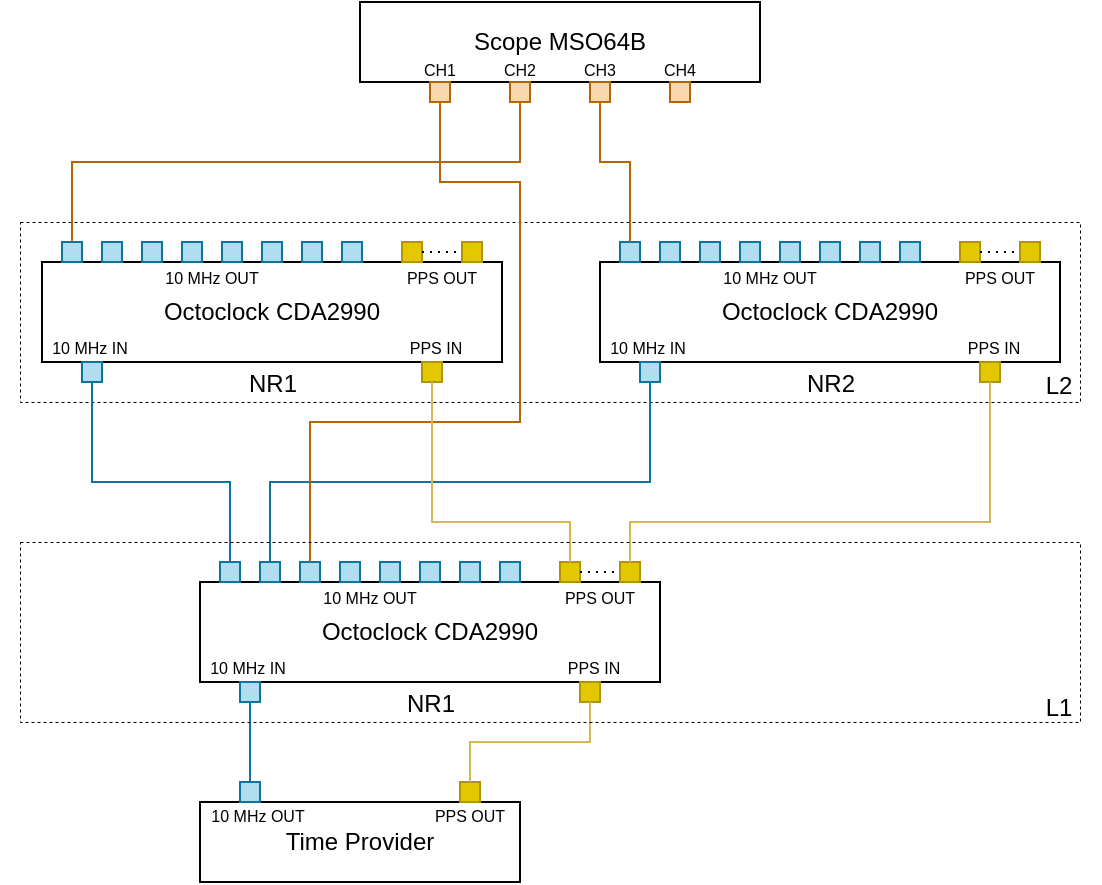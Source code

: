 <mxfile version="24.0.4" type="device">
  <diagram name="Page-1" id="X1WrKYxFmK156yNSE9qD">
    <mxGraphModel dx="818" dy="568" grid="1" gridSize="10" guides="1" tooltips="1" connect="1" arrows="1" fold="1" page="1" pageScale="1" pageWidth="827" pageHeight="1169" math="0" shadow="0">
      <root>
        <mxCell id="0" />
        <mxCell id="1" parent="0" />
        <mxCell id="V22hPCAgLe8ez9y6G7wj-42" value="" style="group" parent="1" vertex="1" connectable="0">
          <mxGeometry x="281" y="360" width="281" height="87" as="geometry" />
        </mxCell>
        <mxCell id="V22hPCAgLe8ez9y6G7wj-1" value="&lt;div&gt;&lt;span style=&quot;background-color: initial;&quot;&gt;Octoclock CDA2990&lt;/span&gt;&lt;br&gt;&lt;/div&gt;" style="rounded=0;whiteSpace=wrap;html=1;strokeColor=default;strokeWidth=1;" parent="V22hPCAgLe8ez9y6G7wj-42" vertex="1">
          <mxGeometry x="39" y="10" width="230" height="50" as="geometry" />
        </mxCell>
        <mxCell id="V22hPCAgLe8ez9y6G7wj-2" style="edgeStyle=orthogonalEdgeStyle;rounded=0;orthogonalLoop=1;jettySize=auto;html=1;exitX=0.5;exitY=1;exitDx=0;exitDy=0;strokeWidth=1;" parent="V22hPCAgLe8ez9y6G7wj-42" source="V22hPCAgLe8ez9y6G7wj-1" target="V22hPCAgLe8ez9y6G7wj-1" edge="1">
          <mxGeometry relative="1" as="geometry" />
        </mxCell>
        <mxCell id="V22hPCAgLe8ez9y6G7wj-3" value="" style="rounded=0;whiteSpace=wrap;html=1;strokeWidth=1;fillColor=#b1ddf0;strokeColor=#10739e;" parent="V22hPCAgLe8ez9y6G7wj-42" vertex="1">
          <mxGeometry x="49" width="10" height="10" as="geometry" />
        </mxCell>
        <mxCell id="V22hPCAgLe8ez9y6G7wj-4" value="" style="rounded=0;whiteSpace=wrap;html=1;strokeWidth=1;fillColor=#b1ddf0;strokeColor=#10739e;" parent="V22hPCAgLe8ez9y6G7wj-42" vertex="1">
          <mxGeometry x="109" width="10" height="10" as="geometry" />
        </mxCell>
        <mxCell id="V22hPCAgLe8ez9y6G7wj-5" value="" style="rounded=0;whiteSpace=wrap;html=1;strokeWidth=1;fillColor=#b1ddf0;strokeColor=#10739e;" parent="V22hPCAgLe8ez9y6G7wj-42" vertex="1">
          <mxGeometry x="69" width="10" height="10" as="geometry" />
        </mxCell>
        <mxCell id="V22hPCAgLe8ez9y6G7wj-6" value="" style="rounded=0;whiteSpace=wrap;html=1;strokeWidth=1;fillColor=#b1ddf0;strokeColor=#10739e;" parent="V22hPCAgLe8ez9y6G7wj-42" vertex="1">
          <mxGeometry x="89" width="10" height="10" as="geometry" />
        </mxCell>
        <mxCell id="V22hPCAgLe8ez9y6G7wj-7" value="" style="rounded=0;whiteSpace=wrap;html=1;strokeWidth=1;fillColor=#b1ddf0;strokeColor=#10739e;" parent="V22hPCAgLe8ez9y6G7wj-42" vertex="1">
          <mxGeometry x="149" width="10" height="10" as="geometry" />
        </mxCell>
        <mxCell id="V22hPCAgLe8ez9y6G7wj-8" value="" style="rounded=0;whiteSpace=wrap;html=1;strokeWidth=1;fillColor=#b1ddf0;strokeColor=#10739e;" parent="V22hPCAgLe8ez9y6G7wj-42" vertex="1">
          <mxGeometry x="129" width="10" height="10" as="geometry" />
        </mxCell>
        <mxCell id="V22hPCAgLe8ez9y6G7wj-9" value="" style="rounded=0;whiteSpace=wrap;html=1;strokeWidth=1;fillColor=#b1ddf0;strokeColor=#10739e;" parent="V22hPCAgLe8ez9y6G7wj-42" vertex="1">
          <mxGeometry x="169" width="10" height="10" as="geometry" />
        </mxCell>
        <mxCell id="V22hPCAgLe8ez9y6G7wj-10" value="" style="rounded=0;whiteSpace=wrap;html=1;strokeWidth=1;fillColor=#b1ddf0;strokeColor=#10739e;" parent="V22hPCAgLe8ez9y6G7wj-42" vertex="1">
          <mxGeometry x="189" width="10" height="10" as="geometry" />
        </mxCell>
        <mxCell id="V22hPCAgLe8ez9y6G7wj-13" value="" style="rounded=0;whiteSpace=wrap;html=1;strokeWidth=1;fillColor=#e3c800;fontColor=#000000;strokeColor=#B09500;" parent="V22hPCAgLe8ez9y6G7wj-42" vertex="1">
          <mxGeometry x="219" width="10" height="10" as="geometry" />
        </mxCell>
        <mxCell id="V22hPCAgLe8ez9y6G7wj-14" value="" style="rounded=0;whiteSpace=wrap;html=1;strokeWidth=1;fillColor=#e3c800;fontColor=#000000;strokeColor=#B09500;" parent="V22hPCAgLe8ez9y6G7wj-42" vertex="1">
          <mxGeometry x="249" width="10" height="10" as="geometry" />
        </mxCell>
        <mxCell id="V22hPCAgLe8ez9y6G7wj-15" value="" style="endArrow=none;dashed=1;html=1;dashPattern=1 3;strokeWidth=1;rounded=0;entryX=0;entryY=0.5;entryDx=0;entryDy=0;exitX=1;exitY=0.5;exitDx=0;exitDy=0;" parent="V22hPCAgLe8ez9y6G7wj-42" source="V22hPCAgLe8ez9y6G7wj-13" target="V22hPCAgLe8ez9y6G7wj-14" edge="1">
          <mxGeometry width="50" height="50" relative="1" as="geometry">
            <mxPoint x="139" y="80" as="sourcePoint" />
            <mxPoint x="189" y="30" as="targetPoint" />
          </mxGeometry>
        </mxCell>
        <mxCell id="V22hPCAgLe8ez9y6G7wj-17" value="&lt;font style=&quot;font-size: 8px;&quot;&gt;10 MHz OUT&lt;/font&gt;" style="text;html=1;align=center;verticalAlign=middle;whiteSpace=wrap;rounded=0;fillColor=none;strokeColor=none;" parent="V22hPCAgLe8ez9y6G7wj-42" vertex="1">
          <mxGeometry x="79" y="12" width="90" height="10" as="geometry" />
        </mxCell>
        <mxCell id="V22hPCAgLe8ez9y6G7wj-18" value="&lt;font style=&quot;font-size: 8px;&quot;&gt;PPS OUT&lt;/font&gt;" style="text;html=1;align=center;verticalAlign=middle;whiteSpace=wrap;rounded=0;fillColor=none;strokeColor=none;" parent="V22hPCAgLe8ez9y6G7wj-42" vertex="1">
          <mxGeometry x="194" y="12" width="90" height="10" as="geometry" />
        </mxCell>
        <mxCell id="V22hPCAgLe8ez9y6G7wj-19" value="" style="rounded=0;whiteSpace=wrap;html=1;strokeWidth=1;fillColor=#b1ddf0;strokeColor=#10739e;" parent="V22hPCAgLe8ez9y6G7wj-42" vertex="1">
          <mxGeometry x="59" y="60" width="10" height="10" as="geometry" />
        </mxCell>
        <mxCell id="V22hPCAgLe8ez9y6G7wj-20" value="&lt;font style=&quot;font-size: 8px;&quot;&gt;10 MHz IN&lt;/font&gt;" style="text;html=1;align=center;verticalAlign=middle;whiteSpace=wrap;rounded=0;fillColor=none;strokeColor=none;" parent="V22hPCAgLe8ez9y6G7wj-42" vertex="1">
          <mxGeometry x="18" y="47" width="90" height="10" as="geometry" />
        </mxCell>
        <mxCell id="V22hPCAgLe8ez9y6G7wj-21" value="&lt;font style=&quot;font-size: 8px;&quot;&gt;PPS IN&lt;/font&gt;" style="text;html=1;align=center;verticalAlign=middle;whiteSpace=wrap;rounded=0;fillColor=none;strokeColor=none;" parent="V22hPCAgLe8ez9y6G7wj-42" vertex="1">
          <mxGeometry x="191" y="47" width="90" height="10" as="geometry" />
        </mxCell>
        <mxCell id="V22hPCAgLe8ez9y6G7wj-22" value="" style="rounded=0;whiteSpace=wrap;html=1;strokeWidth=1;fillColor=#e3c800;fontColor=#000000;strokeColor=#B09500;" parent="V22hPCAgLe8ez9y6G7wj-42" vertex="1">
          <mxGeometry x="229" y="60" width="10" height="10" as="geometry" />
        </mxCell>
        <mxCell id="1UtA_d1r9gt5yARDUoEy-41" value="&lt;font face=&quot;Helvetica&quot;&gt;NR2&lt;/font&gt;" style="text;whiteSpace=wrap;html=1;fontFamily=Architects Daughter;fontSource=https%3A%2F%2Ffonts.googleapis.com%2Fcss%3Ffamily%3DArchitects%2BDaughter;align=center;" vertex="1" parent="V22hPCAgLe8ez9y6G7wj-42">
          <mxGeometry x="133.5" y="57" width="41" height="30" as="geometry" />
        </mxCell>
        <mxCell id="1UtA_d1r9gt5yARDUoEy-34" value="" style="rounded=0;whiteSpace=wrap;html=1;dashed=1;fillColor=none;strokeWidth=0.5;" vertex="1" parent="V22hPCAgLe8ez9y6G7wj-42">
          <mxGeometry x="-251" y="-10" width="530" height="90" as="geometry" />
        </mxCell>
        <mxCell id="V22hPCAgLe8ez9y6G7wj-43" value="" style="group" parent="1" vertex="1" connectable="0">
          <mxGeometry x="20" y="360" width="266" height="90" as="geometry" />
        </mxCell>
        <mxCell id="V22hPCAgLe8ez9y6G7wj-44" value="&lt;div&gt;Octoclock CDA2990&lt;br&gt;&lt;/div&gt;" style="rounded=0;whiteSpace=wrap;html=1;strokeColor=default;strokeWidth=1;" parent="V22hPCAgLe8ez9y6G7wj-43" vertex="1">
          <mxGeometry x="21" y="10" width="230" height="50" as="geometry" />
        </mxCell>
        <mxCell id="V22hPCAgLe8ez9y6G7wj-45" style="edgeStyle=orthogonalEdgeStyle;rounded=0;orthogonalLoop=1;jettySize=auto;html=1;exitX=0.5;exitY=1;exitDx=0;exitDy=0;strokeWidth=1;" parent="V22hPCAgLe8ez9y6G7wj-43" source="V22hPCAgLe8ez9y6G7wj-44" target="V22hPCAgLe8ez9y6G7wj-44" edge="1">
          <mxGeometry relative="1" as="geometry" />
        </mxCell>
        <mxCell id="V22hPCAgLe8ez9y6G7wj-46" value="" style="rounded=0;whiteSpace=wrap;html=1;strokeWidth=1;fillColor=#b1ddf0;strokeColor=#10739e;" parent="V22hPCAgLe8ez9y6G7wj-43" vertex="1">
          <mxGeometry x="31" width="10" height="10" as="geometry" />
        </mxCell>
        <mxCell id="V22hPCAgLe8ez9y6G7wj-47" value="" style="rounded=0;whiteSpace=wrap;html=1;strokeWidth=1;fillColor=#b1ddf0;strokeColor=#10739e;" parent="V22hPCAgLe8ez9y6G7wj-43" vertex="1">
          <mxGeometry x="91" width="10" height="10" as="geometry" />
        </mxCell>
        <mxCell id="V22hPCAgLe8ez9y6G7wj-48" value="" style="rounded=0;whiteSpace=wrap;html=1;strokeWidth=1;fillColor=#b1ddf0;strokeColor=#10739e;" parent="V22hPCAgLe8ez9y6G7wj-43" vertex="1">
          <mxGeometry x="51" width="10" height="10" as="geometry" />
        </mxCell>
        <mxCell id="V22hPCAgLe8ez9y6G7wj-49" value="" style="rounded=0;whiteSpace=wrap;html=1;strokeWidth=1;fillColor=#b1ddf0;strokeColor=#10739e;" parent="V22hPCAgLe8ez9y6G7wj-43" vertex="1">
          <mxGeometry x="71" width="10" height="10" as="geometry" />
        </mxCell>
        <mxCell id="V22hPCAgLe8ez9y6G7wj-50" value="" style="rounded=0;whiteSpace=wrap;html=1;strokeWidth=1;fillColor=#b1ddf0;strokeColor=#10739e;" parent="V22hPCAgLe8ez9y6G7wj-43" vertex="1">
          <mxGeometry x="131" width="10" height="10" as="geometry" />
        </mxCell>
        <mxCell id="V22hPCAgLe8ez9y6G7wj-51" value="" style="rounded=0;whiteSpace=wrap;html=1;strokeWidth=1;fillColor=#b1ddf0;strokeColor=#10739e;" parent="V22hPCAgLe8ez9y6G7wj-43" vertex="1">
          <mxGeometry x="111" width="10" height="10" as="geometry" />
        </mxCell>
        <mxCell id="V22hPCAgLe8ez9y6G7wj-52" value="" style="rounded=0;whiteSpace=wrap;html=1;strokeWidth=1;fillColor=#b1ddf0;strokeColor=#10739e;" parent="V22hPCAgLe8ez9y6G7wj-43" vertex="1">
          <mxGeometry x="151" width="10" height="10" as="geometry" />
        </mxCell>
        <mxCell id="V22hPCAgLe8ez9y6G7wj-53" value="" style="rounded=0;whiteSpace=wrap;html=1;strokeWidth=1;fillColor=#b1ddf0;strokeColor=#10739e;" parent="V22hPCAgLe8ez9y6G7wj-43" vertex="1">
          <mxGeometry x="171" width="10" height="10" as="geometry" />
        </mxCell>
        <mxCell id="V22hPCAgLe8ez9y6G7wj-54" value="" style="rounded=0;whiteSpace=wrap;html=1;strokeWidth=1;fillColor=#e3c800;fontColor=#000000;strokeColor=#B09500;" parent="V22hPCAgLe8ez9y6G7wj-43" vertex="1">
          <mxGeometry x="201" width="10" height="10" as="geometry" />
        </mxCell>
        <mxCell id="V22hPCAgLe8ez9y6G7wj-55" value="" style="rounded=0;whiteSpace=wrap;html=1;strokeWidth=1;fillColor=#e3c800;fontColor=#000000;strokeColor=#B09500;" parent="V22hPCAgLe8ez9y6G7wj-43" vertex="1">
          <mxGeometry x="231" width="10" height="10" as="geometry" />
        </mxCell>
        <mxCell id="V22hPCAgLe8ez9y6G7wj-56" value="" style="endArrow=none;dashed=1;html=1;dashPattern=1 3;strokeWidth=1;rounded=0;entryX=0;entryY=0.5;entryDx=0;entryDy=0;exitX=1;exitY=0.5;exitDx=0;exitDy=0;" parent="V22hPCAgLe8ez9y6G7wj-43" source="V22hPCAgLe8ez9y6G7wj-54" target="V22hPCAgLe8ez9y6G7wj-55" edge="1">
          <mxGeometry width="50" height="50" relative="1" as="geometry">
            <mxPoint x="121" y="80" as="sourcePoint" />
            <mxPoint x="171" y="30" as="targetPoint" />
          </mxGeometry>
        </mxCell>
        <mxCell id="V22hPCAgLe8ez9y6G7wj-57" value="&lt;font style=&quot;font-size: 8px;&quot;&gt;10 MHz OUT&lt;/font&gt;" style="text;html=1;align=center;verticalAlign=middle;whiteSpace=wrap;rounded=0;fillColor=none;strokeColor=none;" parent="V22hPCAgLe8ez9y6G7wj-43" vertex="1">
          <mxGeometry x="61" y="12" width="90" height="10" as="geometry" />
        </mxCell>
        <mxCell id="V22hPCAgLe8ez9y6G7wj-58" value="&lt;font style=&quot;font-size: 8px;&quot;&gt;PPS OUT&lt;/font&gt;" style="text;html=1;align=center;verticalAlign=middle;whiteSpace=wrap;rounded=0;fillColor=none;strokeColor=none;" parent="V22hPCAgLe8ez9y6G7wj-43" vertex="1">
          <mxGeometry x="176" y="12" width="90" height="10" as="geometry" />
        </mxCell>
        <mxCell id="V22hPCAgLe8ez9y6G7wj-59" value="" style="rounded=0;whiteSpace=wrap;html=1;strokeWidth=1;fillColor=#b1ddf0;strokeColor=#10739e;" parent="V22hPCAgLe8ez9y6G7wj-43" vertex="1">
          <mxGeometry x="41" y="60" width="10" height="10" as="geometry" />
        </mxCell>
        <mxCell id="V22hPCAgLe8ez9y6G7wj-60" value="&lt;font style=&quot;font-size: 8px;&quot;&gt;10 MHz IN&lt;/font&gt;" style="text;html=1;align=center;verticalAlign=middle;whiteSpace=wrap;rounded=0;fillColor=none;strokeColor=none;" parent="V22hPCAgLe8ez9y6G7wj-43" vertex="1">
          <mxGeometry y="47" width="90" height="10" as="geometry" />
        </mxCell>
        <mxCell id="V22hPCAgLe8ez9y6G7wj-61" value="&lt;font style=&quot;font-size: 8px;&quot;&gt;PPS IN&lt;/font&gt;" style="text;html=1;align=center;verticalAlign=middle;whiteSpace=wrap;rounded=0;fillColor=none;strokeColor=none;" parent="V22hPCAgLe8ez9y6G7wj-43" vertex="1">
          <mxGeometry x="173" y="47" width="90" height="10" as="geometry" />
        </mxCell>
        <mxCell id="V22hPCAgLe8ez9y6G7wj-62" value="" style="rounded=0;whiteSpace=wrap;html=1;strokeWidth=1;fillColor=#e3c800;fontColor=#000000;strokeColor=#B09500;" parent="V22hPCAgLe8ez9y6G7wj-43" vertex="1">
          <mxGeometry x="211" y="60" width="10" height="10" as="geometry" />
        </mxCell>
        <mxCell id="1UtA_d1r9gt5yARDUoEy-40" value="&lt;font face=&quot;Helvetica&quot;&gt;NR1&lt;/font&gt;" style="text;whiteSpace=wrap;html=1;fontFamily=Architects Daughter;fontSource=https%3A%2F%2Ffonts.googleapis.com%2Fcss%3Ffamily%3DArchitects%2BDaughter;align=center;" vertex="1" parent="V22hPCAgLe8ez9y6G7wj-43">
          <mxGeometry x="115.5" y="57" width="41" height="30" as="geometry" />
        </mxCell>
        <mxCell id="V22hPCAgLe8ez9y6G7wj-64" value="" style="group" parent="1" vertex="1" connectable="0">
          <mxGeometry x="81" y="519" width="266" height="91" as="geometry" />
        </mxCell>
        <mxCell id="V22hPCAgLe8ez9y6G7wj-65" value="&lt;div&gt;&lt;span style=&quot;background-color: initial;&quot;&gt;Octoclock CDA2990&lt;/span&gt;&lt;br&gt;&lt;/div&gt;" style="rounded=0;whiteSpace=wrap;html=1;strokeColor=default;strokeWidth=1;" parent="V22hPCAgLe8ez9y6G7wj-64" vertex="1">
          <mxGeometry x="39" y="11" width="230" height="50" as="geometry" />
        </mxCell>
        <mxCell id="V22hPCAgLe8ez9y6G7wj-66" style="edgeStyle=orthogonalEdgeStyle;rounded=0;orthogonalLoop=1;jettySize=auto;html=1;exitX=0.5;exitY=1;exitDx=0;exitDy=0;strokeWidth=1;" parent="V22hPCAgLe8ez9y6G7wj-64" source="V22hPCAgLe8ez9y6G7wj-65" target="V22hPCAgLe8ez9y6G7wj-65" edge="1">
          <mxGeometry relative="1" as="geometry" />
        </mxCell>
        <mxCell id="V22hPCAgLe8ez9y6G7wj-67" value="" style="rounded=0;whiteSpace=wrap;html=1;strokeWidth=1;fillColor=#b1ddf0;strokeColor=#10739e;" parent="V22hPCAgLe8ez9y6G7wj-64" vertex="1">
          <mxGeometry x="49" y="1" width="10" height="10" as="geometry" />
        </mxCell>
        <mxCell id="V22hPCAgLe8ez9y6G7wj-68" value="" style="rounded=0;whiteSpace=wrap;html=1;strokeWidth=1;fillColor=#b1ddf0;strokeColor=#10739e;" parent="V22hPCAgLe8ez9y6G7wj-64" vertex="1">
          <mxGeometry x="109" y="1" width="10" height="10" as="geometry" />
        </mxCell>
        <mxCell id="V22hPCAgLe8ez9y6G7wj-69" value="" style="rounded=0;whiteSpace=wrap;html=1;strokeWidth=1;fillColor=#b1ddf0;strokeColor=#10739e;" parent="V22hPCAgLe8ez9y6G7wj-64" vertex="1">
          <mxGeometry x="69" y="1" width="10" height="10" as="geometry" />
        </mxCell>
        <mxCell id="V22hPCAgLe8ez9y6G7wj-70" value="" style="rounded=0;whiteSpace=wrap;html=1;strokeWidth=1;fillColor=#b1ddf0;strokeColor=#10739e;" parent="V22hPCAgLe8ez9y6G7wj-64" vertex="1">
          <mxGeometry x="89" y="1" width="10" height="10" as="geometry" />
        </mxCell>
        <mxCell id="V22hPCAgLe8ez9y6G7wj-71" value="" style="rounded=0;whiteSpace=wrap;html=1;strokeWidth=1;fillColor=#b1ddf0;strokeColor=#10739e;" parent="V22hPCAgLe8ez9y6G7wj-64" vertex="1">
          <mxGeometry x="149" y="1" width="10" height="10" as="geometry" />
        </mxCell>
        <mxCell id="V22hPCAgLe8ez9y6G7wj-72" value="" style="rounded=0;whiteSpace=wrap;html=1;strokeWidth=1;fillColor=#b1ddf0;strokeColor=#10739e;" parent="V22hPCAgLe8ez9y6G7wj-64" vertex="1">
          <mxGeometry x="129" y="1" width="10" height="10" as="geometry" />
        </mxCell>
        <mxCell id="V22hPCAgLe8ez9y6G7wj-73" value="" style="rounded=0;whiteSpace=wrap;html=1;strokeWidth=1;fillColor=#b1ddf0;strokeColor=#10739e;" parent="V22hPCAgLe8ez9y6G7wj-64" vertex="1">
          <mxGeometry x="169" y="1" width="10" height="10" as="geometry" />
        </mxCell>
        <mxCell id="V22hPCAgLe8ez9y6G7wj-74" value="" style="rounded=0;whiteSpace=wrap;html=1;strokeWidth=1;fillColor=#b1ddf0;strokeColor=#10739e;" parent="V22hPCAgLe8ez9y6G7wj-64" vertex="1">
          <mxGeometry x="189" y="1" width="10" height="10" as="geometry" />
        </mxCell>
        <mxCell id="V22hPCAgLe8ez9y6G7wj-75" value="" style="rounded=0;whiteSpace=wrap;html=1;strokeWidth=1;fillColor=#e3c800;fontColor=#000000;strokeColor=#B09500;" parent="V22hPCAgLe8ez9y6G7wj-64" vertex="1">
          <mxGeometry x="219" y="1" width="10" height="10" as="geometry" />
        </mxCell>
        <mxCell id="V22hPCAgLe8ez9y6G7wj-76" value="" style="rounded=0;whiteSpace=wrap;html=1;strokeWidth=1;fillColor=#e3c800;fontColor=#000000;strokeColor=#B09500;" parent="V22hPCAgLe8ez9y6G7wj-64" vertex="1">
          <mxGeometry x="249" y="1" width="10" height="10" as="geometry" />
        </mxCell>
        <mxCell id="V22hPCAgLe8ez9y6G7wj-77" value="" style="endArrow=none;dashed=1;html=1;dashPattern=1 3;strokeWidth=1;rounded=0;entryX=0;entryY=0.5;entryDx=0;entryDy=0;exitX=1;exitY=0.5;exitDx=0;exitDy=0;" parent="V22hPCAgLe8ez9y6G7wj-64" source="V22hPCAgLe8ez9y6G7wj-75" target="V22hPCAgLe8ez9y6G7wj-76" edge="1">
          <mxGeometry width="50" height="50" relative="1" as="geometry">
            <mxPoint x="139" y="81" as="sourcePoint" />
            <mxPoint x="189" y="31" as="targetPoint" />
          </mxGeometry>
        </mxCell>
        <mxCell id="V22hPCAgLe8ez9y6G7wj-78" value="&lt;font style=&quot;font-size: 8px;&quot;&gt;10 MHz OUT&lt;/font&gt;" style="text;html=1;align=center;verticalAlign=middle;whiteSpace=wrap;rounded=0;fillColor=none;strokeColor=none;" parent="V22hPCAgLe8ez9y6G7wj-64" vertex="1">
          <mxGeometry x="79" y="13" width="90" height="10" as="geometry" />
        </mxCell>
        <mxCell id="V22hPCAgLe8ez9y6G7wj-79" value="&lt;font style=&quot;font-size: 8px;&quot;&gt;PPS OUT&lt;/font&gt;" style="text;html=1;align=center;verticalAlign=middle;whiteSpace=wrap;rounded=0;fillColor=none;strokeColor=none;" parent="V22hPCAgLe8ez9y6G7wj-64" vertex="1">
          <mxGeometry x="194" y="13" width="90" height="10" as="geometry" />
        </mxCell>
        <mxCell id="V22hPCAgLe8ez9y6G7wj-80" value="" style="rounded=0;whiteSpace=wrap;html=1;strokeWidth=1;fillColor=#b1ddf0;strokeColor=#10739e;" parent="V22hPCAgLe8ez9y6G7wj-64" vertex="1">
          <mxGeometry x="59" y="61" width="10" height="10" as="geometry" />
        </mxCell>
        <mxCell id="V22hPCAgLe8ez9y6G7wj-81" value="&lt;font style=&quot;font-size: 8px;&quot;&gt;10 MHz IN&lt;/font&gt;" style="text;html=1;align=center;verticalAlign=middle;whiteSpace=wrap;rounded=0;fillColor=none;strokeColor=none;" parent="V22hPCAgLe8ez9y6G7wj-64" vertex="1">
          <mxGeometry x="18" y="48" width="90" height="10" as="geometry" />
        </mxCell>
        <mxCell id="V22hPCAgLe8ez9y6G7wj-82" value="&lt;font style=&quot;font-size: 8px;&quot;&gt;PPS IN&lt;/font&gt;" style="text;html=1;align=center;verticalAlign=middle;whiteSpace=wrap;rounded=0;fillColor=none;strokeColor=none;" parent="V22hPCAgLe8ez9y6G7wj-64" vertex="1">
          <mxGeometry x="191" y="48" width="90" height="10" as="geometry" />
        </mxCell>
        <mxCell id="V22hPCAgLe8ez9y6G7wj-83" value="" style="rounded=0;whiteSpace=wrap;html=1;strokeWidth=1;fillColor=#e3c800;fontColor=#000000;strokeColor=#B09500;" parent="V22hPCAgLe8ez9y6G7wj-64" vertex="1">
          <mxGeometry x="229" y="61" width="10" height="10" as="geometry" />
        </mxCell>
        <mxCell id="1UtA_d1r9gt5yARDUoEy-39" value="&lt;font face=&quot;Helvetica&quot;&gt;NR1&lt;/font&gt;" style="text;whiteSpace=wrap;html=1;fontFamily=Architects Daughter;fontSource=https%3A%2F%2Ffonts.googleapis.com%2Fcss%3Ffamily%3DArchitects%2BDaughter;align=center;" vertex="1" parent="V22hPCAgLe8ez9y6G7wj-64">
          <mxGeometry x="133.5" y="58" width="41" height="30" as="geometry" />
        </mxCell>
        <mxCell id="V22hPCAgLe8ez9y6G7wj-84" value="" style="endArrow=none;html=1;rounded=0;exitX=0.5;exitY=0;exitDx=0;exitDy=0;entryX=0.5;entryY=1;entryDx=0;entryDy=0;fontColor=#3B3B3B;strokeColor=#10739e;fillColor=#b1ddf0;" parent="1" source="V22hPCAgLe8ez9y6G7wj-67" target="V22hPCAgLe8ez9y6G7wj-59" edge="1">
          <mxGeometry width="50" height="50" relative="1" as="geometry">
            <mxPoint x="270" y="400" as="sourcePoint" />
            <mxPoint x="320" y="350" as="targetPoint" />
            <Array as="points">
              <mxPoint x="135" y="480" />
              <mxPoint x="66" y="480" />
            </Array>
          </mxGeometry>
        </mxCell>
        <mxCell id="V22hPCAgLe8ez9y6G7wj-85" value="" style="endArrow=none;html=1;rounded=0;exitX=0.5;exitY=0;exitDx=0;exitDy=0;entryX=0.5;entryY=1;entryDx=0;entryDy=0;fontColor=#3B3B3B;strokeColor=#10739e;fillColor=#b1ddf0;" parent="1" source="V22hPCAgLe8ez9y6G7wj-69" target="V22hPCAgLe8ez9y6G7wj-19" edge="1">
          <mxGeometry width="50" height="50" relative="1" as="geometry">
            <mxPoint x="158" y="519" as="sourcePoint" />
            <mxPoint x="90" y="429" as="targetPoint" />
            <Array as="points">
              <mxPoint x="155" y="480" />
              <mxPoint x="345" y="480" />
            </Array>
          </mxGeometry>
        </mxCell>
        <mxCell id="V22hPCAgLe8ez9y6G7wj-106" value="Scope MSO64B" style="rounded=0;whiteSpace=wrap;html=1;" parent="1" vertex="1">
          <mxGeometry x="200" y="240" width="200" height="40" as="geometry" />
        </mxCell>
        <mxCell id="V22hPCAgLe8ez9y6G7wj-107" value="" style="rounded=0;whiteSpace=wrap;html=1;strokeWidth=1;fillColor=#fad7ac;strokeColor=#b46504;" parent="1" vertex="1">
          <mxGeometry x="235" y="280" width="10" height="10" as="geometry" />
        </mxCell>
        <mxCell id="V22hPCAgLe8ez9y6G7wj-108" value="" style="rounded=0;whiteSpace=wrap;html=1;strokeWidth=1;fillColor=#fad7ac;strokeColor=#b46504;" parent="1" vertex="1">
          <mxGeometry x="355" y="280" width="10" height="10" as="geometry" />
        </mxCell>
        <mxCell id="V22hPCAgLe8ez9y6G7wj-109" value="" style="rounded=0;whiteSpace=wrap;html=1;strokeWidth=1;fillColor=#fad7ac;strokeColor=#b46504;" parent="1" vertex="1">
          <mxGeometry x="275" y="280" width="10" height="10" as="geometry" />
        </mxCell>
        <mxCell id="V22hPCAgLe8ez9y6G7wj-110" value="" style="rounded=0;whiteSpace=wrap;html=1;strokeWidth=1;fillColor=#fad7ac;strokeColor=#b46504;" parent="1" vertex="1">
          <mxGeometry x="315" y="280" width="10" height="10" as="geometry" />
        </mxCell>
        <mxCell id="V22hPCAgLe8ez9y6G7wj-112" value="" style="endArrow=none;html=1;rounded=0;fillColor=#fad7ac;strokeColor=#b46504;entryX=0.5;entryY=1;entryDx=0;entryDy=0;exitX=0.5;exitY=0;exitDx=0;exitDy=0;" parent="1" source="V22hPCAgLe8ez9y6G7wj-3" target="V22hPCAgLe8ez9y6G7wj-110" edge="1">
          <mxGeometry width="50" height="50" relative="1" as="geometry">
            <mxPoint x="66" y="370" as="sourcePoint" />
            <mxPoint x="250" y="300" as="targetPoint" />
            <Array as="points">
              <mxPoint x="335" y="320" />
              <mxPoint x="320" y="320" />
            </Array>
          </mxGeometry>
        </mxCell>
        <mxCell id="V22hPCAgLe8ez9y6G7wj-113" value="" style="endArrow=none;html=1;rounded=0;fillColor=#fad7ac;strokeColor=#b46504;entryX=0.5;entryY=1;entryDx=0;entryDy=0;exitX=0.5;exitY=0;exitDx=0;exitDy=0;" parent="1" source="V22hPCAgLe8ez9y6G7wj-70" target="V22hPCAgLe8ez9y6G7wj-107" edge="1">
          <mxGeometry width="50" height="50" relative="1" as="geometry">
            <mxPoint x="296" y="360" as="sourcePoint" />
            <mxPoint x="281" y="290" as="targetPoint" />
            <Array as="points">
              <mxPoint x="175" y="450" />
              <mxPoint x="280" y="450" />
              <mxPoint x="280" y="330" />
              <mxPoint x="240" y="330" />
            </Array>
          </mxGeometry>
        </mxCell>
        <mxCell id="V22hPCAgLe8ez9y6G7wj-114" value="" style="endArrow=none;html=1;rounded=0;fillColor=#fad7ac;strokeColor=#b46504;exitX=0.5;exitY=0;exitDx=0;exitDy=0;entryX=0.5;entryY=1;entryDx=0;entryDy=0;" parent="1" source="V22hPCAgLe8ez9y6G7wj-46" target="V22hPCAgLe8ez9y6G7wj-109" edge="1">
          <mxGeometry width="50" height="50" relative="1" as="geometry">
            <mxPoint x="56" y="360" as="sourcePoint" />
            <mxPoint x="270" y="300" as="targetPoint" />
            <Array as="points">
              <mxPoint x="56" y="320" />
              <mxPoint x="280" y="320" />
            </Array>
          </mxGeometry>
        </mxCell>
        <mxCell id="V22hPCAgLe8ez9y6G7wj-115" value="Time Provider" style="rounded=0;whiteSpace=wrap;html=1;" parent="1" vertex="1">
          <mxGeometry x="120" y="640" width="160" height="40" as="geometry" />
        </mxCell>
        <mxCell id="V22hPCAgLe8ez9y6G7wj-136" value="" style="rounded=0;whiteSpace=wrap;html=1;strokeWidth=1;fillColor=#e3c800;fontColor=#000000;strokeColor=#B09500;" parent="1" vertex="1">
          <mxGeometry x="250" y="630" width="10" height="10" as="geometry" />
        </mxCell>
        <mxCell id="V22hPCAgLe8ez9y6G7wj-137" value="" style="rounded=0;whiteSpace=wrap;html=1;strokeWidth=1;fillColor=#b1ddf0;strokeColor=#10739e;" parent="1" vertex="1">
          <mxGeometry x="140" y="630" width="10" height="10" as="geometry" />
        </mxCell>
        <mxCell id="V22hPCAgLe8ez9y6G7wj-138" value="&lt;font style=&quot;font-size: 8px;&quot;&gt;10 MHz OUT&lt;/font&gt;" style="text;html=1;align=center;verticalAlign=middle;whiteSpace=wrap;rounded=0;fillColor=none;strokeColor=none;" parent="1" vertex="1">
          <mxGeometry x="104" y="641" width="90" height="10" as="geometry" />
        </mxCell>
        <mxCell id="V22hPCAgLe8ez9y6G7wj-139" value="&lt;font style=&quot;font-size: 8px;&quot;&gt;PPS OUT&lt;/font&gt;" style="text;html=1;align=center;verticalAlign=middle;whiteSpace=wrap;rounded=0;fillColor=none;strokeColor=none;" parent="1" vertex="1">
          <mxGeometry x="210" y="641" width="90" height="10" as="geometry" />
        </mxCell>
        <mxCell id="V22hPCAgLe8ez9y6G7wj-141" value="" style="endArrow=none;html=1;rounded=0;fillColor=#b1ddf0;strokeColor=#10739e;entryX=0.5;entryY=0;entryDx=0;entryDy=0;exitX=0.5;exitY=1;exitDx=0;exitDy=0;" parent="1" source="V22hPCAgLe8ez9y6G7wj-80" target="V22hPCAgLe8ez9y6G7wj-137" edge="1">
          <mxGeometry width="50" height="50" relative="1" as="geometry">
            <mxPoint x="220" y="480" as="sourcePoint" />
            <mxPoint x="270" y="430" as="targetPoint" />
          </mxGeometry>
        </mxCell>
        <mxCell id="V22hPCAgLe8ez9y6G7wj-142" value="" style="endArrow=none;html=1;rounded=0;fillColor=#fff2cc;gradientColor=#ffd966;strokeColor=#d6b656;entryX=0.5;entryY=1;entryDx=0;entryDy=0;exitX=0.5;exitY=0;exitDx=0;exitDy=0;" parent="1" source="V22hPCAgLe8ez9y6G7wj-75" target="V22hPCAgLe8ez9y6G7wj-62" edge="1">
          <mxGeometry width="50" height="50" relative="1" as="geometry">
            <mxPoint x="170" y="510" as="sourcePoint" />
            <mxPoint x="220" y="460" as="targetPoint" />
            <Array as="points">
              <mxPoint x="305" y="500" />
              <mxPoint x="236" y="500" />
            </Array>
          </mxGeometry>
        </mxCell>
        <mxCell id="V22hPCAgLe8ez9y6G7wj-143" value="" style="endArrow=none;html=1;rounded=0;entryX=0.5;entryY=1;entryDx=0;entryDy=0;fillColor=#fff2cc;gradientColor=#ffd966;strokeColor=#d6b656;exitX=0.5;exitY=0;exitDx=0;exitDy=0;" parent="1" source="V22hPCAgLe8ez9y6G7wj-76" target="V22hPCAgLe8ez9y6G7wj-22" edge="1">
          <mxGeometry width="50" height="50" relative="1" as="geometry">
            <mxPoint x="280" y="530" as="sourcePoint" />
            <mxPoint x="330" y="480" as="targetPoint" />
            <Array as="points">
              <mxPoint x="335" y="500" />
              <mxPoint x="515" y="500" />
            </Array>
          </mxGeometry>
        </mxCell>
        <mxCell id="V22hPCAgLe8ez9y6G7wj-145" value="" style="endArrow=none;html=1;rounded=0;fillColor=#fff2cc;gradientColor=#ffd966;strokeColor=#d6b656;entryX=0.5;entryY=1;entryDx=0;entryDy=0;exitX=0.5;exitY=0;exitDx=0;exitDy=0;" parent="1" source="V22hPCAgLe8ez9y6G7wj-136" target="V22hPCAgLe8ez9y6G7wj-83" edge="1">
          <mxGeometry width="50" height="50" relative="1" as="geometry">
            <mxPoint x="250" y="635" as="sourcePoint" />
            <mxPoint x="300" y="585" as="targetPoint" />
            <Array as="points">
              <mxPoint x="255" y="610" />
              <mxPoint x="315" y="610" />
            </Array>
          </mxGeometry>
        </mxCell>
        <mxCell id="1UtA_d1r9gt5yARDUoEy-21" value="&lt;font style=&quot;font-size: 8px;&quot;&gt;CH1&lt;/font&gt;" style="text;html=1;align=center;verticalAlign=middle;whiteSpace=wrap;rounded=0;fillColor=none;strokeColor=none;" vertex="1" parent="1">
          <mxGeometry x="230" y="268" width="20" height="10" as="geometry" />
        </mxCell>
        <mxCell id="1UtA_d1r9gt5yARDUoEy-22" value="&lt;font style=&quot;font-size: 8px;&quot;&gt;CH2&lt;/font&gt;" style="text;html=1;align=center;verticalAlign=middle;whiteSpace=wrap;rounded=0;fillColor=none;strokeColor=none;" vertex="1" parent="1">
          <mxGeometry x="270" y="268" width="20" height="10" as="geometry" />
        </mxCell>
        <mxCell id="1UtA_d1r9gt5yARDUoEy-23" value="&lt;font style=&quot;font-size: 8px;&quot;&gt;CH3&lt;/font&gt;" style="text;html=1;align=center;verticalAlign=middle;whiteSpace=wrap;rounded=0;fillColor=none;strokeColor=none;" vertex="1" parent="1">
          <mxGeometry x="310" y="268" width="20" height="10" as="geometry" />
        </mxCell>
        <mxCell id="1UtA_d1r9gt5yARDUoEy-24" value="&lt;font style=&quot;font-size: 8px;&quot;&gt;CH4&lt;/font&gt;" style="text;html=1;align=center;verticalAlign=middle;whiteSpace=wrap;rounded=0;fillColor=none;strokeColor=none;" vertex="1" parent="1">
          <mxGeometry x="350" y="268" width="20" height="10" as="geometry" />
        </mxCell>
        <mxCell id="1UtA_d1r9gt5yARDUoEy-32" value="" style="rounded=0;whiteSpace=wrap;html=1;dashed=1;fillColor=none;strokeWidth=0.5;" vertex="1" parent="1">
          <mxGeometry x="30" y="510" width="530" height="90" as="geometry" />
        </mxCell>
        <mxCell id="1UtA_d1r9gt5yARDUoEy-37" value="&lt;font face=&quot;Helvetica&quot;&gt;L2&lt;/font&gt;" style="text;whiteSpace=wrap;html=1;fontFamily=Architects Daughter;fontSource=https%3A%2F%2Ffonts.googleapis.com%2Fcss%3Ffamily%3DArchitects%2BDaughter;align=center;" vertex="1" parent="1">
          <mxGeometry x="529" y="418" width="41" height="30" as="geometry" />
        </mxCell>
        <mxCell id="1UtA_d1r9gt5yARDUoEy-38" value="&lt;font face=&quot;Helvetica&quot;&gt;L1&lt;/font&gt;" style="text;whiteSpace=wrap;html=1;fontFamily=Architects Daughter;fontSource=https%3A%2F%2Ffonts.googleapis.com%2Fcss%3Ffamily%3DArchitects%2BDaughter;align=center;" vertex="1" parent="1">
          <mxGeometry x="529" y="579" width="41" height="30" as="geometry" />
        </mxCell>
      </root>
    </mxGraphModel>
  </diagram>
</mxfile>
